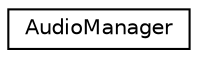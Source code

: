 digraph "Graphical Class Hierarchy"
{
 // LATEX_PDF_SIZE
  edge [fontname="Helvetica",fontsize="10",labelfontname="Helvetica",labelfontsize="10"];
  node [fontname="Helvetica",fontsize="10",shape=record];
  rankdir="LR";
  Node0 [label="AudioManager",height=0.2,width=0.4,color="black", fillcolor="white", style="filled",URL="$classAudioManager.html",tooltip=" "];
}
